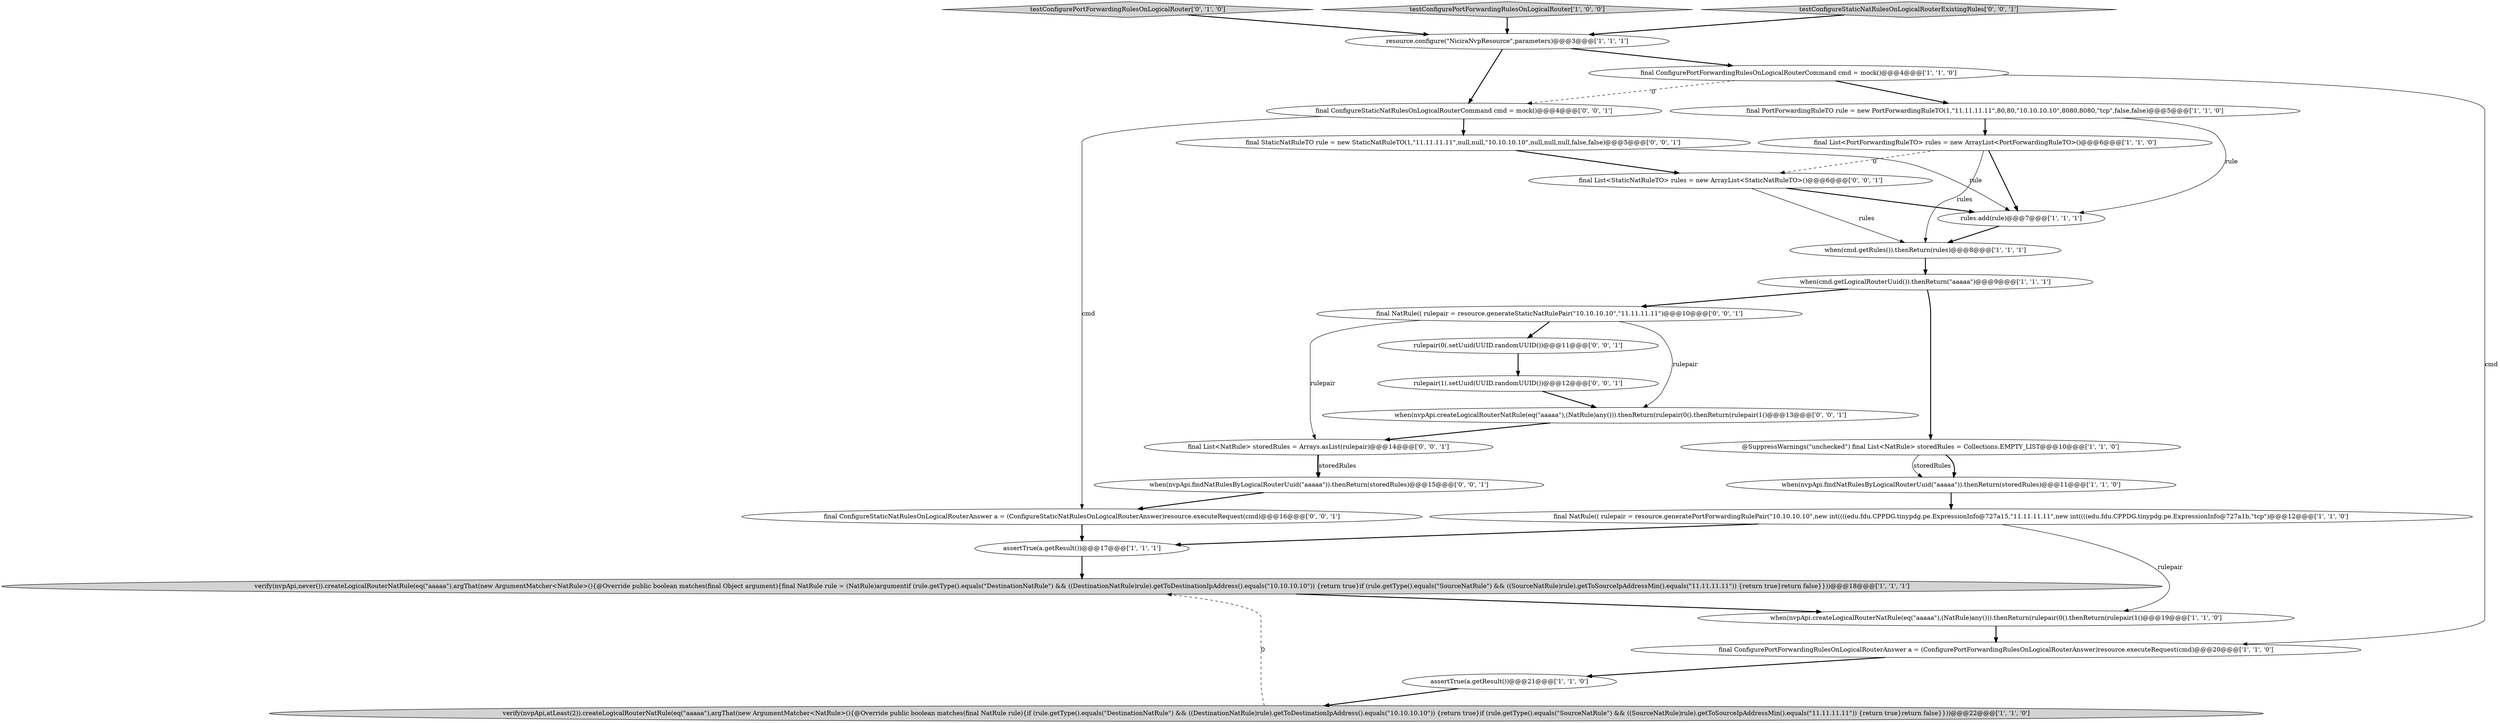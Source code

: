 digraph {
7 [style = filled, label = "assertTrue(a.getResult())@@@17@@@['1', '1', '1']", fillcolor = white, shape = ellipse image = "AAA0AAABBB1BBB"];
0 [style = filled, label = "final PortForwardingRuleTO rule = new PortForwardingRuleTO(1,\"11.11.11.11\",80,80,\"10.10.10.10\",8080,8080,\"tcp\",false,false)@@@5@@@['1', '1', '0']", fillcolor = white, shape = ellipse image = "AAA0AAABBB1BBB"];
28 [style = filled, label = "final ConfigureStaticNatRulesOnLogicalRouterAnswer a = (ConfigureStaticNatRulesOnLogicalRouterAnswer)resource.executeRequest(cmd)@@@16@@@['0', '0', '1']", fillcolor = white, shape = ellipse image = "AAA0AAABBB3BBB"];
1 [style = filled, label = "when(cmd.getRules()).thenReturn(rules)@@@8@@@['1', '1', '1']", fillcolor = white, shape = ellipse image = "AAA0AAABBB1BBB"];
4 [style = filled, label = "when(nvpApi.findNatRulesByLogicalRouterUuid(\"aaaaa\")).thenReturn(storedRules)@@@11@@@['1', '1', '0']", fillcolor = white, shape = ellipse image = "AAA0AAABBB1BBB"];
22 [style = filled, label = "final NatRule(( rulepair = resource.generateStaticNatRulePair(\"10.10.10.10\",\"11.11.11.11\")@@@10@@@['0', '0', '1']", fillcolor = white, shape = ellipse image = "AAA0AAABBB3BBB"];
10 [style = filled, label = "final ConfigurePortForwardingRulesOnLogicalRouterAnswer a = (ConfigurePortForwardingRulesOnLogicalRouterAnswer)resource.executeRequest(cmd)@@@20@@@['1', '1', '0']", fillcolor = white, shape = ellipse image = "AAA0AAABBB1BBB"];
11 [style = filled, label = "verify(nvpApi,never()).createLogicalRouterNatRule(eq(\"aaaaa\"),argThat(new ArgumentMatcher<NatRule>(){@Override public boolean matches(final Object argument){final NatRule rule = (NatRule)argumentif (rule.getType().equals(\"DestinationNatRule\") && ((DestinationNatRule)rule).getToDestinationIpAddress().equals(\"10.10.10.10\")) {return true}if (rule.getType().equals(\"SourceNatRule\") && ((SourceNatRule)rule).getToSourceIpAddressMin().equals(\"11.11.11.11\")) {return true}return false}}))@@@18@@@['1', '1', '1']", fillcolor = lightgray, shape = ellipse image = "AAA0AAABBB1BBB"];
27 [style = filled, label = "final List<StaticNatRuleTO> rules = new ArrayList<StaticNatRuleTO>()@@@6@@@['0', '0', '1']", fillcolor = white, shape = ellipse image = "AAA0AAABBB3BBB"];
13 [style = filled, label = "when(cmd.getLogicalRouterUuid()).thenReturn(\"aaaaa\")@@@9@@@['1', '1', '1']", fillcolor = white, shape = ellipse image = "AAA0AAABBB1BBB"];
18 [style = filled, label = "when(nvpApi.createLogicalRouterNatRule(eq(\"aaaaa\"),(NatRule)any())).thenReturn(rulepair(0().thenReturn(rulepair(1()@@@13@@@['0', '0', '1']", fillcolor = white, shape = ellipse image = "AAA0AAABBB3BBB"];
8 [style = filled, label = "final NatRule(( rulepair = resource.generatePortForwardingRulePair(\"10.10.10.10\",new int((((edu.fdu.CPPDG.tinypdg.pe.ExpressionInfo@727a15,\"11.11.11.11\",new int((((edu.fdu.CPPDG.tinypdg.pe.ExpressionInfo@727a1b,\"tcp\")@@@12@@@['1', '1', '0']", fillcolor = white, shape = ellipse image = "AAA0AAABBB1BBB"];
25 [style = filled, label = "when(nvpApi.findNatRulesByLogicalRouterUuid(\"aaaaa\")).thenReturn(storedRules)@@@15@@@['0', '0', '1']", fillcolor = white, shape = ellipse image = "AAA0AAABBB3BBB"];
6 [style = filled, label = "resource.configure(\"NiciraNvpResource\",parameters)@@@3@@@['1', '1', '1']", fillcolor = white, shape = ellipse image = "AAA0AAABBB1BBB"];
15 [style = filled, label = "assertTrue(a.getResult())@@@21@@@['1', '1', '0']", fillcolor = white, shape = ellipse image = "AAA0AAABBB1BBB"];
3 [style = filled, label = "final List<PortForwardingRuleTO> rules = new ArrayList<PortForwardingRuleTO>()@@@6@@@['1', '1', '0']", fillcolor = white, shape = ellipse image = "AAA0AAABBB1BBB"];
14 [style = filled, label = "@SuppressWarnings(\"unchecked\") final List<NatRule> storedRules = Collections.EMPTY_LIST@@@10@@@['1', '1', '0']", fillcolor = white, shape = ellipse image = "AAA0AAABBB1BBB"];
9 [style = filled, label = "rules.add(rule)@@@7@@@['1', '1', '1']", fillcolor = white, shape = ellipse image = "AAA0AAABBB1BBB"];
17 [style = filled, label = "testConfigurePortForwardingRulesOnLogicalRouter['0', '1', '0']", fillcolor = lightgray, shape = diamond image = "AAA0AAABBB2BBB"];
2 [style = filled, label = "verify(nvpApi,atLeast(2)).createLogicalRouterNatRule(eq(\"aaaaa\"),argThat(new ArgumentMatcher<NatRule>(){@Override public boolean matches(final NatRule rule){if (rule.getType().equals(\"DestinationNatRule\") && ((DestinationNatRule)rule).getToDestinationIpAddress().equals(\"10.10.10.10\")) {return true}if (rule.getType().equals(\"SourceNatRule\") && ((SourceNatRule)rule).getToSourceIpAddressMin().equals(\"11.11.11.11\")) {return true}return false}}))@@@22@@@['1', '1', '0']", fillcolor = lightgray, shape = ellipse image = "AAA0AAABBB1BBB"];
23 [style = filled, label = "rulepair(1(.setUuid(UUID.randomUUID())@@@12@@@['0', '0', '1']", fillcolor = white, shape = ellipse image = "AAA0AAABBB3BBB"];
20 [style = filled, label = "rulepair(0(.setUuid(UUID.randomUUID())@@@11@@@['0', '0', '1']", fillcolor = white, shape = ellipse image = "AAA0AAABBB3BBB"];
26 [style = filled, label = "final ConfigureStaticNatRulesOnLogicalRouterCommand cmd = mock()@@@4@@@['0', '0', '1']", fillcolor = white, shape = ellipse image = "AAA0AAABBB3BBB"];
16 [style = filled, label = "testConfigurePortForwardingRulesOnLogicalRouter['1', '0', '0']", fillcolor = lightgray, shape = diamond image = "AAA0AAABBB1BBB"];
19 [style = filled, label = "testConfigureStaticNatRulesOnLogicalRouterExistingRules['0', '0', '1']", fillcolor = lightgray, shape = diamond image = "AAA0AAABBB3BBB"];
5 [style = filled, label = "when(nvpApi.createLogicalRouterNatRule(eq(\"aaaaa\"),(NatRule)any())).thenReturn(rulepair(0().thenReturn(rulepair(1()@@@19@@@['1', '1', '0']", fillcolor = white, shape = ellipse image = "AAA0AAABBB1BBB"];
24 [style = filled, label = "final List<NatRule> storedRules = Arrays.asList(rulepair)@@@14@@@['0', '0', '1']", fillcolor = white, shape = ellipse image = "AAA0AAABBB3BBB"];
21 [style = filled, label = "final StaticNatRuleTO rule = new StaticNatRuleTO(1,\"11.11.11.11\",null,null,\"10.10.10.10\",null,null,null,false,false)@@@5@@@['0', '0', '1']", fillcolor = white, shape = ellipse image = "AAA0AAABBB3BBB"];
12 [style = filled, label = "final ConfigurePortForwardingRulesOnLogicalRouterCommand cmd = mock()@@@4@@@['1', '1', '0']", fillcolor = white, shape = ellipse image = "AAA0AAABBB1BBB"];
28->7 [style = bold, label=""];
12->0 [style = bold, label=""];
27->1 [style = solid, label="rules"];
20->23 [style = bold, label=""];
12->26 [style = dashed, label="0"];
26->21 [style = bold, label=""];
22->24 [style = solid, label="rulepair"];
19->6 [style = bold, label=""];
22->18 [style = solid, label="rulepair"];
6->26 [style = bold, label=""];
18->24 [style = bold, label=""];
13->22 [style = bold, label=""];
3->27 [style = dashed, label="0"];
27->9 [style = bold, label=""];
4->8 [style = bold, label=""];
0->3 [style = bold, label=""];
21->9 [style = solid, label="rule"];
22->20 [style = bold, label=""];
7->11 [style = bold, label=""];
5->10 [style = bold, label=""];
15->2 [style = bold, label=""];
25->28 [style = bold, label=""];
24->25 [style = solid, label="storedRules"];
17->6 [style = bold, label=""];
3->9 [style = bold, label=""];
3->1 [style = solid, label="rules"];
16->6 [style = bold, label=""];
6->12 [style = bold, label=""];
21->27 [style = bold, label=""];
23->18 [style = bold, label=""];
8->7 [style = bold, label=""];
0->9 [style = solid, label="rule"];
10->15 [style = bold, label=""];
24->25 [style = bold, label=""];
26->28 [style = solid, label="cmd"];
2->11 [style = dashed, label="0"];
14->4 [style = bold, label=""];
8->5 [style = solid, label="rulepair"];
13->14 [style = bold, label=""];
9->1 [style = bold, label=""];
14->4 [style = solid, label="storedRules"];
11->5 [style = bold, label=""];
12->10 [style = solid, label="cmd"];
1->13 [style = bold, label=""];
}
